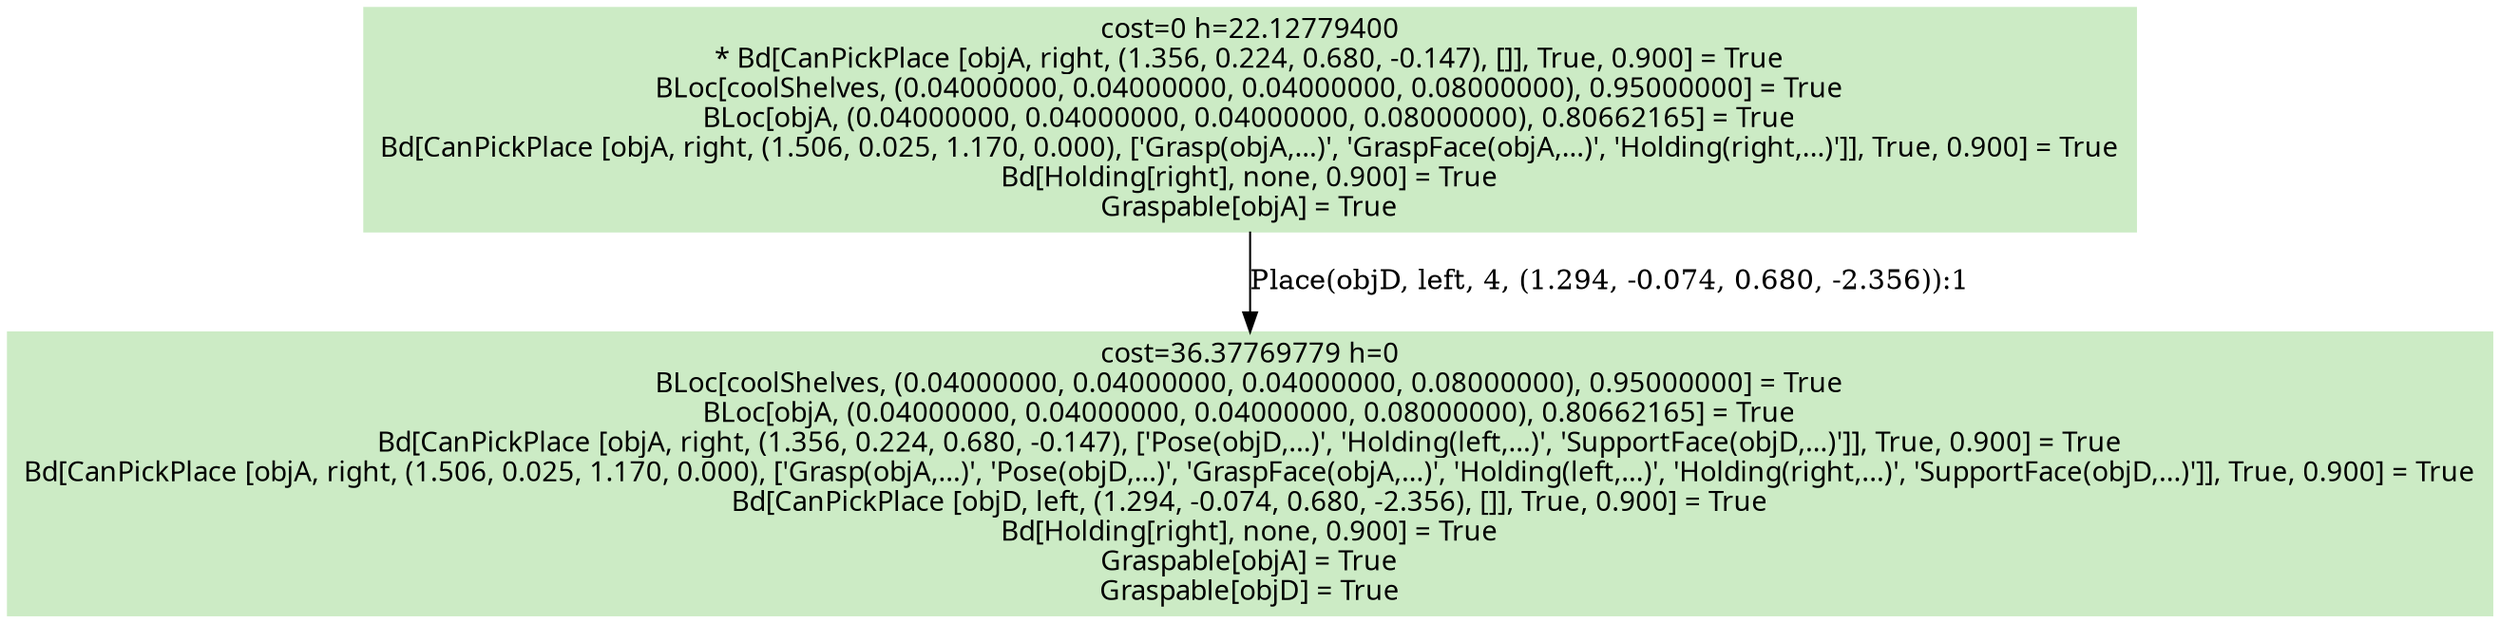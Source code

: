 digraph G {
    ordering=out;
    node [fontname=HelveticaBold];
    "632" [shape=box, label="cost=0 h=22.12779400\n* Bd[CanPickPlace [objA, right, (1.356, 0.224, 0.680, -0.147), []], True, 0.900] = True\nBLoc[coolShelves, (0.04000000, 0.04000000, 0.04000000, 0.08000000), 0.95000000] = True\nBLoc[objA, (0.04000000, 0.04000000, 0.04000000, 0.08000000), 0.80662165] = True\nBd[CanPickPlace [objA, right, (1.506, 0.025, 1.170, 0.000), ['Grasp(objA,...)', 'GraspFace(objA,...)', 'Holding(right,...)']], True, 0.900] = True\nBd[Holding[right], none, 0.900] = True\nGraspable[objA] = True\n"];
    "649" [shape=box, label="cost=36.37769779 h=0\nBLoc[coolShelves, (0.04000000, 0.04000000, 0.04000000, 0.08000000), 0.95000000] = True\nBLoc[objA, (0.04000000, 0.04000000, 0.04000000, 0.08000000), 0.80662165] = True\nBd[CanPickPlace [objA, right, (1.356, 0.224, 0.680, -0.147), ['Pose(objD,...)', 'Holding(left,...)', 'SupportFace(objD,...)']], True, 0.900] = True\nBd[CanPickPlace [objA, right, (1.506, 0.025, 1.170, 0.000), ['Grasp(objA,...)', 'Pose(objD,...)', 'GraspFace(objA,...)', 'Holding(left,...)', 'Holding(right,...)', 'SupportFace(objD,...)']], True, 0.900] = True\nBd[CanPickPlace [objD, left, (1.294, -0.074, 0.680, -2.356), []], True, 0.900] = True\nBd[Holding[right], none, 0.900] = True\nGraspable[objA] = True\nGraspable[objD] = True\n"];
    "632" [shape=box, style=filled, colorscheme=pastel16, color=2, label="cost=0 h=22.12779400\n* Bd[CanPickPlace [objA, right, (1.356, 0.224, 0.680, -0.147), []], True, 0.900] = True\nBLoc[coolShelves, (0.04000000, 0.04000000, 0.04000000, 0.08000000), 0.95000000] = True\nBLoc[objA, (0.04000000, 0.04000000, 0.04000000, 0.08000000), 0.80662165] = True\nBd[CanPickPlace [objA, right, (1.506, 0.025, 1.170, 0.000), ['Grasp(objA,...)', 'GraspFace(objA,...)', 'Holding(right,...)']], True, 0.900] = True\nBd[Holding[right], none, 0.900] = True\nGraspable[objA] = True\n"];
    "632" -> "649"[label="Place(objD, left, 4, (1.294, -0.074, 0.680, -2.356)):1"];
    "632" [shape=box, style=filled, colorscheme=pastel16,color=3];
    "649" [shape=box, style=filled, colorscheme=pastel16,color=3];
}
